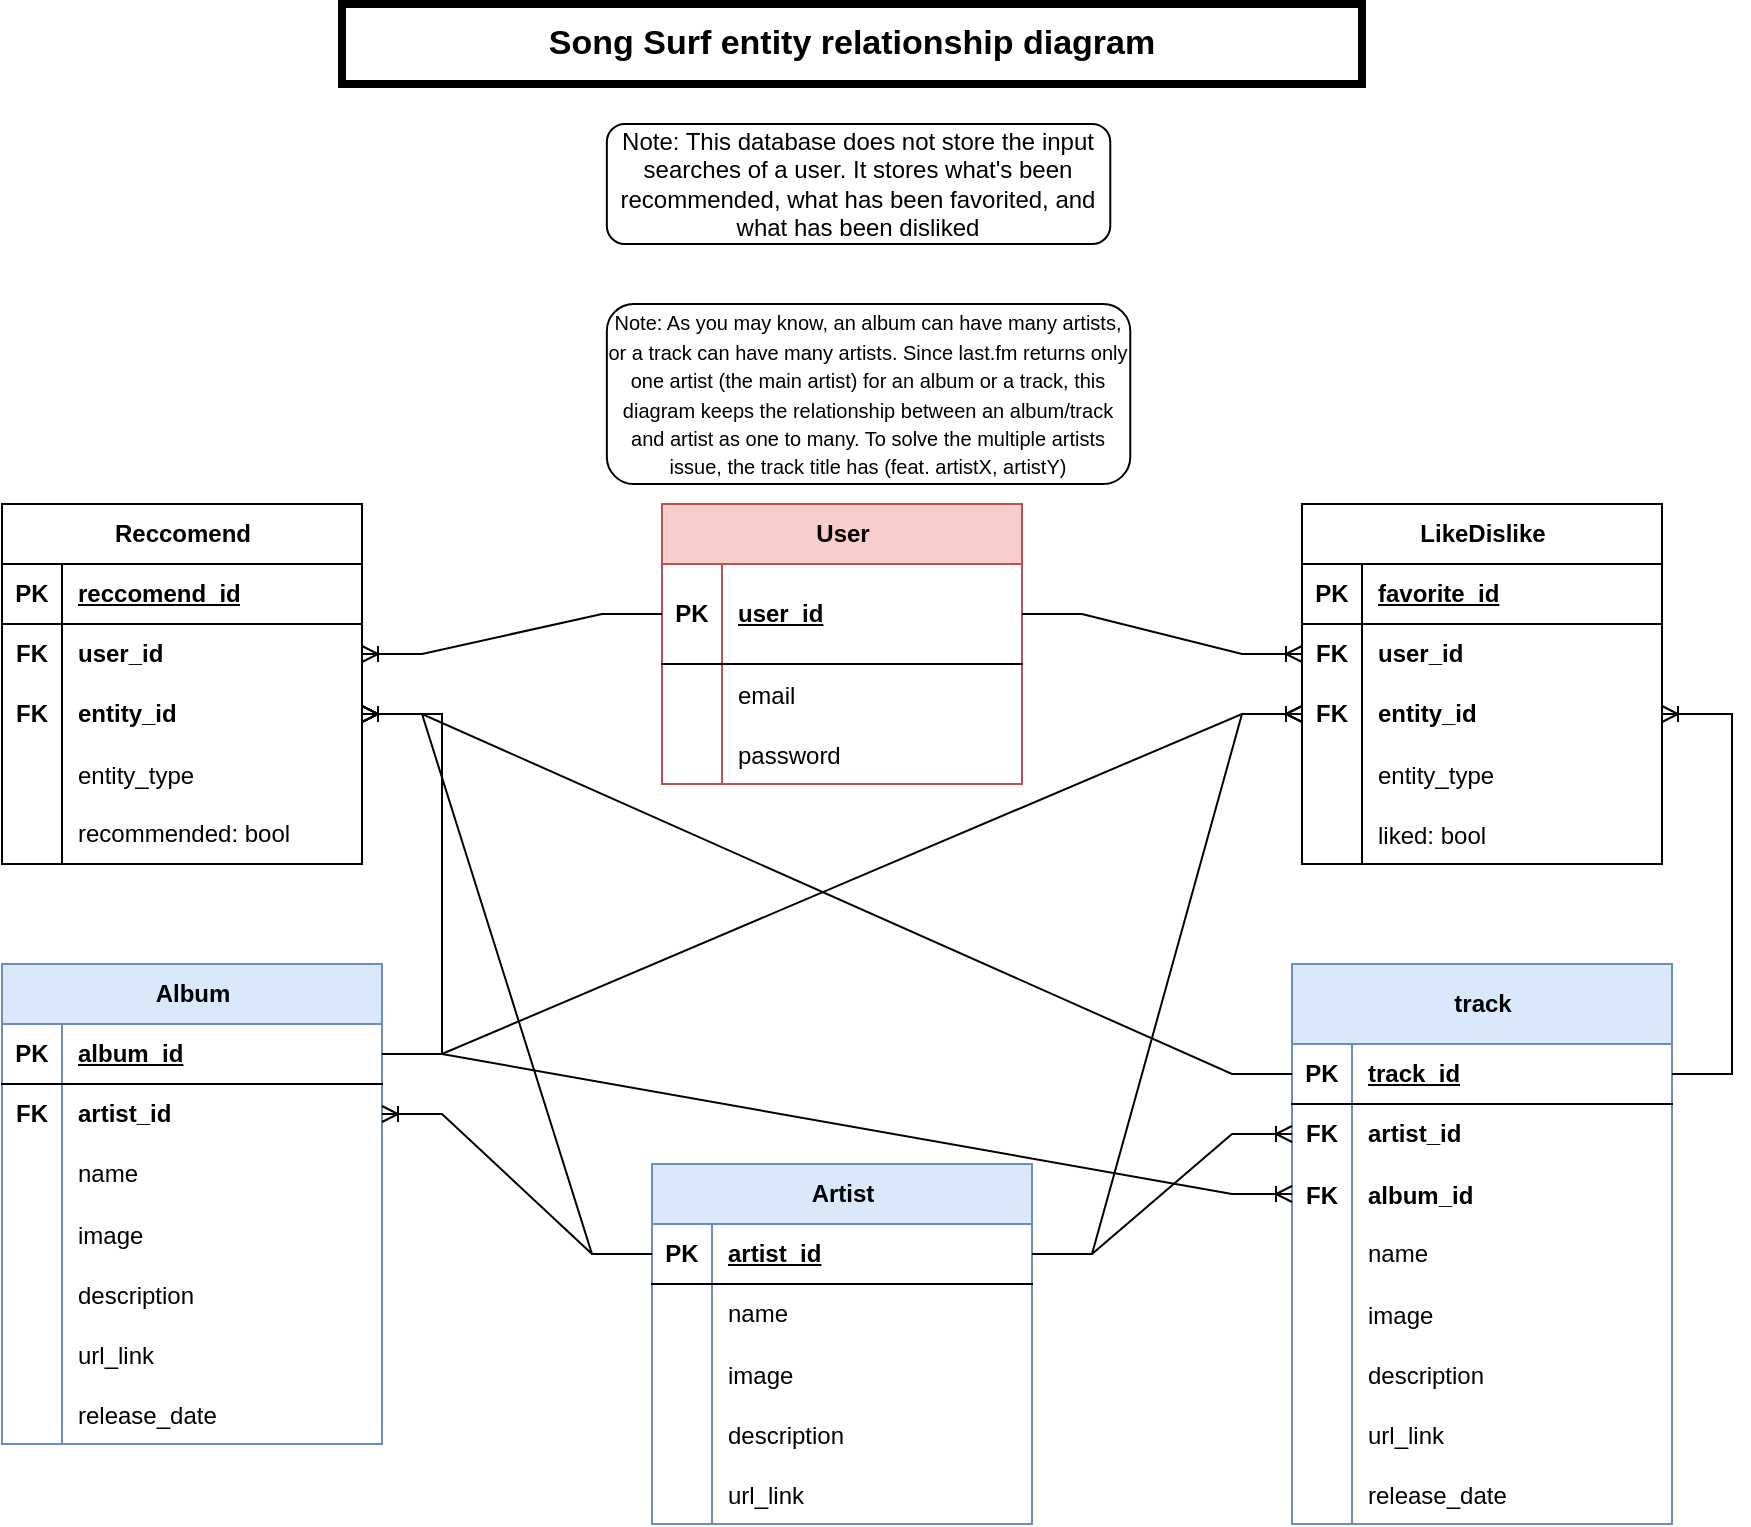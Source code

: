 <mxfile version="21.1.2" type="device">
  <diagram id="R2lEEEUBdFMjLlhIrx00" name="Page-1">
    <mxGraphModel dx="2284" dy="1864" grid="1" gridSize="10" guides="1" tooltips="1" connect="1" arrows="1" fold="1" page="1" pageScale="1" pageWidth="850" pageHeight="1100" math="0" shadow="0" extFonts="Permanent Marker^https://fonts.googleapis.com/css?family=Permanent+Marker">
      <root>
        <mxCell id="0" />
        <mxCell id="1" parent="0" />
        <mxCell id="zLAtPKruSv_M1IxSRYuG-14" value="User" style="shape=table;startSize=30;container=1;collapsible=1;childLayout=tableLayout;fixedRows=1;rowLines=0;fontStyle=1;align=center;resizeLast=1;html=1;fillColor=#f8cecc;strokeColor=#b85450;" parent="1" vertex="1">
          <mxGeometry x="-120.0" y="240" width="180" height="140" as="geometry" />
        </mxCell>
        <mxCell id="zLAtPKruSv_M1IxSRYuG-15" value="" style="shape=tableRow;horizontal=0;startSize=0;swimlaneHead=0;swimlaneBody=0;fillColor=none;collapsible=0;dropTarget=0;points=[[0,0.5],[1,0.5]];portConstraint=eastwest;top=0;left=0;right=0;bottom=1;" parent="zLAtPKruSv_M1IxSRYuG-14" vertex="1">
          <mxGeometry y="30" width="180" height="50" as="geometry" />
        </mxCell>
        <mxCell id="zLAtPKruSv_M1IxSRYuG-16" value="PK" style="shape=partialRectangle;connectable=0;fillColor=none;top=0;left=0;bottom=0;right=0;fontStyle=1;overflow=hidden;whiteSpace=wrap;html=1;" parent="zLAtPKruSv_M1IxSRYuG-15" vertex="1">
          <mxGeometry width="30" height="50" as="geometry">
            <mxRectangle width="30" height="50" as="alternateBounds" />
          </mxGeometry>
        </mxCell>
        <mxCell id="zLAtPKruSv_M1IxSRYuG-17" value="user_id" style="shape=partialRectangle;connectable=0;fillColor=none;top=0;left=0;bottom=0;right=0;align=left;spacingLeft=6;fontStyle=5;overflow=hidden;whiteSpace=wrap;html=1;" parent="zLAtPKruSv_M1IxSRYuG-15" vertex="1">
          <mxGeometry x="30" width="150" height="50" as="geometry">
            <mxRectangle width="150" height="50" as="alternateBounds" />
          </mxGeometry>
        </mxCell>
        <mxCell id="zLAtPKruSv_M1IxSRYuG-196" value="" style="shape=tableRow;horizontal=0;startSize=0;swimlaneHead=0;swimlaneBody=0;fillColor=none;collapsible=0;dropTarget=0;points=[[0,0.5],[1,0.5]];portConstraint=eastwest;top=0;left=0;right=0;bottom=0;" parent="zLAtPKruSv_M1IxSRYuG-14" vertex="1">
          <mxGeometry y="80" width="180" height="30" as="geometry" />
        </mxCell>
        <mxCell id="zLAtPKruSv_M1IxSRYuG-197" value="" style="shape=partialRectangle;connectable=0;fillColor=none;top=0;left=0;bottom=0;right=0;editable=1;overflow=hidden;" parent="zLAtPKruSv_M1IxSRYuG-196" vertex="1">
          <mxGeometry width="30" height="30" as="geometry">
            <mxRectangle width="30" height="30" as="alternateBounds" />
          </mxGeometry>
        </mxCell>
        <mxCell id="zLAtPKruSv_M1IxSRYuG-198" value="email" style="shape=partialRectangle;connectable=0;fillColor=none;top=0;left=0;bottom=0;right=0;align=left;spacingLeft=6;overflow=hidden;" parent="zLAtPKruSv_M1IxSRYuG-196" vertex="1">
          <mxGeometry x="30" width="150" height="30" as="geometry">
            <mxRectangle width="150" height="30" as="alternateBounds" />
          </mxGeometry>
        </mxCell>
        <mxCell id="zLAtPKruSv_M1IxSRYuG-193" value="" style="shape=tableRow;horizontal=0;startSize=0;swimlaneHead=0;swimlaneBody=0;fillColor=none;collapsible=0;dropTarget=0;points=[[0,0.5],[1,0.5]];portConstraint=eastwest;top=0;left=0;right=0;bottom=0;" parent="zLAtPKruSv_M1IxSRYuG-14" vertex="1">
          <mxGeometry y="110" width="180" height="30" as="geometry" />
        </mxCell>
        <mxCell id="zLAtPKruSv_M1IxSRYuG-194" value="" style="shape=partialRectangle;connectable=0;fillColor=none;top=0;left=0;bottom=0;right=0;editable=1;overflow=hidden;" parent="zLAtPKruSv_M1IxSRYuG-193" vertex="1">
          <mxGeometry width="30" height="30" as="geometry">
            <mxRectangle width="30" height="30" as="alternateBounds" />
          </mxGeometry>
        </mxCell>
        <mxCell id="zLAtPKruSv_M1IxSRYuG-195" value="password" style="shape=partialRectangle;connectable=0;fillColor=none;top=0;left=0;bottom=0;right=0;align=left;spacingLeft=6;overflow=hidden;" parent="zLAtPKruSv_M1IxSRYuG-193" vertex="1">
          <mxGeometry x="30" width="150" height="30" as="geometry">
            <mxRectangle width="150" height="30" as="alternateBounds" />
          </mxGeometry>
        </mxCell>
        <mxCell id="zLAtPKruSv_M1IxSRYuG-66" value="Reccomend" style="shape=table;startSize=30;container=1;collapsible=1;childLayout=tableLayout;fixedRows=1;rowLines=0;fontStyle=1;align=center;resizeLast=1;html=1;" parent="1" vertex="1">
          <mxGeometry x="-450" y="240" width="180" height="180" as="geometry" />
        </mxCell>
        <mxCell id="zLAtPKruSv_M1IxSRYuG-67" value="" style="shape=tableRow;horizontal=0;startSize=0;swimlaneHead=0;swimlaneBody=0;fillColor=none;collapsible=0;dropTarget=0;points=[[0,0.5],[1,0.5]];portConstraint=eastwest;top=0;left=0;right=0;bottom=1;" parent="zLAtPKruSv_M1IxSRYuG-66" vertex="1">
          <mxGeometry y="30" width="180" height="30" as="geometry" />
        </mxCell>
        <mxCell id="zLAtPKruSv_M1IxSRYuG-68" value="PK" style="shape=partialRectangle;connectable=0;fillColor=none;top=0;left=0;bottom=0;right=0;fontStyle=1;overflow=hidden;whiteSpace=wrap;html=1;" parent="zLAtPKruSv_M1IxSRYuG-67" vertex="1">
          <mxGeometry width="30" height="30" as="geometry">
            <mxRectangle width="30" height="30" as="alternateBounds" />
          </mxGeometry>
        </mxCell>
        <mxCell id="zLAtPKruSv_M1IxSRYuG-69" value="reccomend_id" style="shape=partialRectangle;connectable=0;fillColor=none;top=0;left=0;bottom=0;right=0;align=left;spacingLeft=6;fontStyle=5;overflow=hidden;whiteSpace=wrap;html=1;" parent="zLAtPKruSv_M1IxSRYuG-67" vertex="1">
          <mxGeometry x="30" width="150" height="30" as="geometry">
            <mxRectangle width="150" height="30" as="alternateBounds" />
          </mxGeometry>
        </mxCell>
        <mxCell id="zLAtPKruSv_M1IxSRYuG-70" value="" style="shape=tableRow;horizontal=0;startSize=0;swimlaneHead=0;swimlaneBody=0;fillColor=none;collapsible=0;dropTarget=0;points=[[0,0.5],[1,0.5]];portConstraint=eastwest;top=0;left=0;right=0;bottom=0;" parent="zLAtPKruSv_M1IxSRYuG-66" vertex="1">
          <mxGeometry y="60" width="180" height="30" as="geometry" />
        </mxCell>
        <mxCell id="zLAtPKruSv_M1IxSRYuG-71" value="FK" style="shape=partialRectangle;connectable=0;fillColor=none;top=0;left=0;bottom=0;right=0;editable=1;overflow=hidden;whiteSpace=wrap;html=1;fontStyle=1" parent="zLAtPKruSv_M1IxSRYuG-70" vertex="1">
          <mxGeometry width="30" height="30" as="geometry">
            <mxRectangle width="30" height="30" as="alternateBounds" />
          </mxGeometry>
        </mxCell>
        <mxCell id="zLAtPKruSv_M1IxSRYuG-72" value="user_id" style="shape=partialRectangle;connectable=0;fillColor=none;top=0;left=0;bottom=0;right=0;align=left;spacingLeft=6;overflow=hidden;whiteSpace=wrap;html=1;fontStyle=1" parent="zLAtPKruSv_M1IxSRYuG-70" vertex="1">
          <mxGeometry x="30" width="150" height="30" as="geometry">
            <mxRectangle width="150" height="30" as="alternateBounds" />
          </mxGeometry>
        </mxCell>
        <mxCell id="zLAtPKruSv_M1IxSRYuG-73" value="" style="shape=tableRow;horizontal=0;startSize=0;swimlaneHead=0;swimlaneBody=0;fillColor=none;collapsible=0;dropTarget=0;points=[[0,0.5],[1,0.5]];portConstraint=eastwest;top=0;left=0;right=0;bottom=0;" parent="zLAtPKruSv_M1IxSRYuG-66" vertex="1">
          <mxGeometry y="90" width="180" height="30" as="geometry" />
        </mxCell>
        <mxCell id="zLAtPKruSv_M1IxSRYuG-74" value="FK" style="shape=partialRectangle;connectable=0;fillColor=none;top=0;left=0;bottom=0;right=0;editable=1;overflow=hidden;whiteSpace=wrap;html=1;fontStyle=1" parent="zLAtPKruSv_M1IxSRYuG-73" vertex="1">
          <mxGeometry width="30" height="30" as="geometry">
            <mxRectangle width="30" height="30" as="alternateBounds" />
          </mxGeometry>
        </mxCell>
        <mxCell id="zLAtPKruSv_M1IxSRYuG-75" value="entity_id" style="shape=partialRectangle;connectable=0;fillColor=none;top=0;left=0;bottom=0;right=0;align=left;spacingLeft=6;overflow=hidden;whiteSpace=wrap;html=1;fontStyle=1" parent="zLAtPKruSv_M1IxSRYuG-73" vertex="1">
          <mxGeometry x="30" width="150" height="30" as="geometry">
            <mxRectangle width="150" height="30" as="alternateBounds" />
          </mxGeometry>
        </mxCell>
        <mxCell id="D5SYm8FrXGjHPreOWiLi-17" value="" style="shape=tableRow;horizontal=0;startSize=0;swimlaneHead=0;swimlaneBody=0;fillColor=none;collapsible=0;dropTarget=0;points=[[0,0.5],[1,0.5]];portConstraint=eastwest;top=0;left=0;right=0;bottom=0;" parent="zLAtPKruSv_M1IxSRYuG-66" vertex="1">
          <mxGeometry y="120" width="180" height="30" as="geometry" />
        </mxCell>
        <mxCell id="D5SYm8FrXGjHPreOWiLi-18" value="" style="shape=partialRectangle;connectable=0;fillColor=none;top=0;left=0;bottom=0;right=0;editable=1;overflow=hidden;" parent="D5SYm8FrXGjHPreOWiLi-17" vertex="1">
          <mxGeometry width="30" height="30" as="geometry">
            <mxRectangle width="30" height="30" as="alternateBounds" />
          </mxGeometry>
        </mxCell>
        <mxCell id="D5SYm8FrXGjHPreOWiLi-19" value="entity_type" style="shape=partialRectangle;connectable=0;fillColor=none;top=0;left=0;bottom=0;right=0;align=left;spacingLeft=6;overflow=hidden;" parent="D5SYm8FrXGjHPreOWiLi-17" vertex="1">
          <mxGeometry x="30" width="150" height="30" as="geometry">
            <mxRectangle width="150" height="30" as="alternateBounds" />
          </mxGeometry>
        </mxCell>
        <mxCell id="zLAtPKruSv_M1IxSRYuG-76" value="" style="shape=tableRow;horizontal=0;startSize=0;swimlaneHead=0;swimlaneBody=0;fillColor=none;collapsible=0;dropTarget=0;points=[[0,0.5],[1,0.5]];portConstraint=eastwest;top=0;left=0;right=0;bottom=0;" parent="zLAtPKruSv_M1IxSRYuG-66" vertex="1">
          <mxGeometry y="150" width="180" height="30" as="geometry" />
        </mxCell>
        <mxCell id="zLAtPKruSv_M1IxSRYuG-77" value="" style="shape=partialRectangle;connectable=0;fillColor=none;top=0;left=0;bottom=0;right=0;editable=1;overflow=hidden;whiteSpace=wrap;html=1;" parent="zLAtPKruSv_M1IxSRYuG-76" vertex="1">
          <mxGeometry width="30" height="30" as="geometry">
            <mxRectangle width="30" height="30" as="alternateBounds" />
          </mxGeometry>
        </mxCell>
        <mxCell id="zLAtPKruSv_M1IxSRYuG-78" value="recommended: bool" style="shape=partialRectangle;connectable=0;fillColor=none;top=0;left=0;bottom=0;right=0;align=left;spacingLeft=6;overflow=hidden;whiteSpace=wrap;html=1;" parent="zLAtPKruSv_M1IxSRYuG-76" vertex="1">
          <mxGeometry x="30" width="150" height="30" as="geometry">
            <mxRectangle width="150" height="30" as="alternateBounds" />
          </mxGeometry>
        </mxCell>
        <mxCell id="zLAtPKruSv_M1IxSRYuG-79" value="Artist" style="shape=table;startSize=30;container=1;collapsible=1;childLayout=tableLayout;fixedRows=1;rowLines=0;fontStyle=1;align=center;resizeLast=1;html=1;fillColor=#dae8fc;strokeColor=#6c8ebf;" parent="1" vertex="1">
          <mxGeometry x="-125" y="570" width="190" height="180" as="geometry" />
        </mxCell>
        <mxCell id="zLAtPKruSv_M1IxSRYuG-80" value="" style="shape=tableRow;horizontal=0;startSize=0;swimlaneHead=0;swimlaneBody=0;fillColor=none;collapsible=0;dropTarget=0;points=[[0,0.5],[1,0.5]];portConstraint=eastwest;top=0;left=0;right=0;bottom=1;" parent="zLAtPKruSv_M1IxSRYuG-79" vertex="1">
          <mxGeometry y="30" width="190" height="30" as="geometry" />
        </mxCell>
        <mxCell id="zLAtPKruSv_M1IxSRYuG-81" value="PK" style="shape=partialRectangle;connectable=0;fillColor=none;top=0;left=0;bottom=0;right=0;fontStyle=1;overflow=hidden;whiteSpace=wrap;html=1;" parent="zLAtPKruSv_M1IxSRYuG-80" vertex="1">
          <mxGeometry width="30" height="30" as="geometry">
            <mxRectangle width="30" height="30" as="alternateBounds" />
          </mxGeometry>
        </mxCell>
        <mxCell id="zLAtPKruSv_M1IxSRYuG-82" value="artist_id" style="shape=partialRectangle;connectable=0;fillColor=none;top=0;left=0;bottom=0;right=0;align=left;spacingLeft=6;fontStyle=5;overflow=hidden;whiteSpace=wrap;html=1;" parent="zLAtPKruSv_M1IxSRYuG-80" vertex="1">
          <mxGeometry x="30" width="160" height="30" as="geometry">
            <mxRectangle width="160" height="30" as="alternateBounds" />
          </mxGeometry>
        </mxCell>
        <mxCell id="zLAtPKruSv_M1IxSRYuG-83" value="" style="shape=tableRow;horizontal=0;startSize=0;swimlaneHead=0;swimlaneBody=0;fillColor=none;collapsible=0;dropTarget=0;points=[[0,0.5],[1,0.5]];portConstraint=eastwest;top=0;left=0;right=0;bottom=0;" parent="zLAtPKruSv_M1IxSRYuG-79" vertex="1">
          <mxGeometry y="60" width="190" height="30" as="geometry" />
        </mxCell>
        <mxCell id="zLAtPKruSv_M1IxSRYuG-84" value="" style="shape=partialRectangle;connectable=0;fillColor=none;top=0;left=0;bottom=0;right=0;editable=1;overflow=hidden;whiteSpace=wrap;html=1;" parent="zLAtPKruSv_M1IxSRYuG-83" vertex="1">
          <mxGeometry width="30" height="30" as="geometry">
            <mxRectangle width="30" height="30" as="alternateBounds" />
          </mxGeometry>
        </mxCell>
        <mxCell id="zLAtPKruSv_M1IxSRYuG-85" value="name" style="shape=partialRectangle;connectable=0;fillColor=none;top=0;left=0;bottom=0;right=0;align=left;spacingLeft=6;overflow=hidden;whiteSpace=wrap;html=1;" parent="zLAtPKruSv_M1IxSRYuG-83" vertex="1">
          <mxGeometry x="30" width="160" height="30" as="geometry">
            <mxRectangle width="160" height="30" as="alternateBounds" />
          </mxGeometry>
        </mxCell>
        <mxCell id="zLAtPKruSv_M1IxSRYuG-151" value="" style="shape=tableRow;horizontal=0;startSize=0;swimlaneHead=0;swimlaneBody=0;fillColor=none;collapsible=0;dropTarget=0;points=[[0,0.5],[1,0.5]];portConstraint=eastwest;top=0;left=0;right=0;bottom=0;" parent="zLAtPKruSv_M1IxSRYuG-79" vertex="1">
          <mxGeometry y="90" width="190" height="30" as="geometry" />
        </mxCell>
        <mxCell id="zLAtPKruSv_M1IxSRYuG-152" value="" style="shape=partialRectangle;connectable=0;fillColor=none;top=0;left=0;bottom=0;right=0;editable=1;overflow=hidden;" parent="zLAtPKruSv_M1IxSRYuG-151" vertex="1">
          <mxGeometry width="30" height="30" as="geometry">
            <mxRectangle width="30" height="30" as="alternateBounds" />
          </mxGeometry>
        </mxCell>
        <mxCell id="zLAtPKruSv_M1IxSRYuG-153" value="image" style="shape=partialRectangle;connectable=0;fillColor=none;top=0;left=0;bottom=0;right=0;align=left;spacingLeft=6;overflow=hidden;" parent="zLAtPKruSv_M1IxSRYuG-151" vertex="1">
          <mxGeometry x="30" width="160" height="30" as="geometry">
            <mxRectangle width="160" height="30" as="alternateBounds" />
          </mxGeometry>
        </mxCell>
        <mxCell id="zLAtPKruSv_M1IxSRYuG-154" value="" style="shape=tableRow;horizontal=0;startSize=0;swimlaneHead=0;swimlaneBody=0;fillColor=none;collapsible=0;dropTarget=0;points=[[0,0.5],[1,0.5]];portConstraint=eastwest;top=0;left=0;right=0;bottom=0;" parent="zLAtPKruSv_M1IxSRYuG-79" vertex="1">
          <mxGeometry y="120" width="190" height="30" as="geometry" />
        </mxCell>
        <mxCell id="zLAtPKruSv_M1IxSRYuG-155" value="" style="shape=partialRectangle;connectable=0;fillColor=none;top=0;left=0;bottom=0;right=0;editable=1;overflow=hidden;" parent="zLAtPKruSv_M1IxSRYuG-154" vertex="1">
          <mxGeometry width="30" height="30" as="geometry">
            <mxRectangle width="30" height="30" as="alternateBounds" />
          </mxGeometry>
        </mxCell>
        <mxCell id="zLAtPKruSv_M1IxSRYuG-156" value="description" style="shape=partialRectangle;connectable=0;fillColor=none;top=0;left=0;bottom=0;right=0;align=left;spacingLeft=6;overflow=hidden;" parent="zLAtPKruSv_M1IxSRYuG-154" vertex="1">
          <mxGeometry x="30" width="160" height="30" as="geometry">
            <mxRectangle width="160" height="30" as="alternateBounds" />
          </mxGeometry>
        </mxCell>
        <mxCell id="BDk44Ij4Bcvt2lB35zcn-1" value="" style="shape=tableRow;horizontal=0;startSize=0;swimlaneHead=0;swimlaneBody=0;fillColor=none;collapsible=0;dropTarget=0;points=[[0,0.5],[1,0.5]];portConstraint=eastwest;top=0;left=0;right=0;bottom=0;" vertex="1" parent="zLAtPKruSv_M1IxSRYuG-79">
          <mxGeometry y="150" width="190" height="30" as="geometry" />
        </mxCell>
        <mxCell id="BDk44Ij4Bcvt2lB35zcn-2" value="" style="shape=partialRectangle;connectable=0;fillColor=none;top=0;left=0;bottom=0;right=0;editable=1;overflow=hidden;" vertex="1" parent="BDk44Ij4Bcvt2lB35zcn-1">
          <mxGeometry width="30" height="30" as="geometry">
            <mxRectangle width="30" height="30" as="alternateBounds" />
          </mxGeometry>
        </mxCell>
        <mxCell id="BDk44Ij4Bcvt2lB35zcn-3" value="url_link" style="shape=partialRectangle;connectable=0;fillColor=none;top=0;left=0;bottom=0;right=0;align=left;spacingLeft=6;overflow=hidden;" vertex="1" parent="BDk44Ij4Bcvt2lB35zcn-1">
          <mxGeometry x="30" width="160" height="30" as="geometry">
            <mxRectangle width="160" height="30" as="alternateBounds" />
          </mxGeometry>
        </mxCell>
        <mxCell id="zLAtPKruSv_M1IxSRYuG-106" value="&lt;b&gt;&lt;font style=&quot;font-size: 17px;&quot;&gt;Song Surf entity relationship diagram&lt;/font&gt;&lt;/b&gt;" style="rounded=0;whiteSpace=wrap;html=1;strokeWidth=4;" parent="1" vertex="1">
          <mxGeometry x="-280" y="-10" width="510" height="40" as="geometry" />
        </mxCell>
        <mxCell id="zLAtPKruSv_M1IxSRYuG-192" value="Note: This database does not store the input searches of a user. It stores what&#39;s been recommended, what has been favorited, and what has been disliked" style="rounded=1;whiteSpace=wrap;html=1;strokeColor=#000000;" parent="1" vertex="1">
          <mxGeometry x="-147.58" y="50" width="251.72" height="60" as="geometry" />
        </mxCell>
        <mxCell id="zLAtPKruSv_M1IxSRYuG-261" value="Album" style="shape=table;startSize=30;container=1;collapsible=1;childLayout=tableLayout;fixedRows=1;rowLines=0;fontStyle=1;align=center;resizeLast=1;html=1;fillColor=#dae8fc;strokeColor=#6c8ebf;" parent="1" vertex="1">
          <mxGeometry x="-450" y="470" width="190" height="240" as="geometry" />
        </mxCell>
        <mxCell id="zLAtPKruSv_M1IxSRYuG-262" value="" style="shape=tableRow;horizontal=0;startSize=0;swimlaneHead=0;swimlaneBody=0;fillColor=none;collapsible=0;dropTarget=0;points=[[0,0.5],[1,0.5]];portConstraint=eastwest;top=0;left=0;right=0;bottom=1;" parent="zLAtPKruSv_M1IxSRYuG-261" vertex="1">
          <mxGeometry y="30" width="190" height="30" as="geometry" />
        </mxCell>
        <mxCell id="zLAtPKruSv_M1IxSRYuG-263" value="PK" style="shape=partialRectangle;connectable=0;fillColor=none;top=0;left=0;bottom=0;right=0;fontStyle=1;overflow=hidden;whiteSpace=wrap;html=1;" parent="zLAtPKruSv_M1IxSRYuG-262" vertex="1">
          <mxGeometry width="30" height="30" as="geometry">
            <mxRectangle width="30" height="30" as="alternateBounds" />
          </mxGeometry>
        </mxCell>
        <mxCell id="zLAtPKruSv_M1IxSRYuG-264" value="album_id" style="shape=partialRectangle;connectable=0;fillColor=none;top=0;left=0;bottom=0;right=0;align=left;spacingLeft=6;fontStyle=5;overflow=hidden;whiteSpace=wrap;html=1;" parent="zLAtPKruSv_M1IxSRYuG-262" vertex="1">
          <mxGeometry x="30" width="160" height="30" as="geometry">
            <mxRectangle width="160" height="30" as="alternateBounds" />
          </mxGeometry>
        </mxCell>
        <mxCell id="zLAtPKruSv_M1IxSRYuG-265" value="" style="shape=tableRow;horizontal=0;startSize=0;swimlaneHead=0;swimlaneBody=0;fillColor=none;collapsible=0;dropTarget=0;points=[[0,0.5],[1,0.5]];portConstraint=eastwest;top=0;left=0;right=0;bottom=0;" parent="zLAtPKruSv_M1IxSRYuG-261" vertex="1">
          <mxGeometry y="60" width="190" height="30" as="geometry" />
        </mxCell>
        <mxCell id="zLAtPKruSv_M1IxSRYuG-266" value="FK" style="shape=partialRectangle;connectable=0;fillColor=none;top=0;left=0;bottom=0;right=0;editable=1;overflow=hidden;whiteSpace=wrap;html=1;fontStyle=1" parent="zLAtPKruSv_M1IxSRYuG-265" vertex="1">
          <mxGeometry width="30" height="30" as="geometry">
            <mxRectangle width="30" height="30" as="alternateBounds" />
          </mxGeometry>
        </mxCell>
        <mxCell id="zLAtPKruSv_M1IxSRYuG-267" value="artist_id" style="shape=partialRectangle;connectable=0;fillColor=none;top=0;left=0;bottom=0;right=0;align=left;spacingLeft=6;overflow=hidden;whiteSpace=wrap;html=1;fontStyle=1" parent="zLAtPKruSv_M1IxSRYuG-265" vertex="1">
          <mxGeometry x="30" width="160" height="30" as="geometry">
            <mxRectangle width="160" height="30" as="alternateBounds" />
          </mxGeometry>
        </mxCell>
        <mxCell id="zLAtPKruSv_M1IxSRYuG-271" value="" style="shape=tableRow;horizontal=0;startSize=0;swimlaneHead=0;swimlaneBody=0;fillColor=none;collapsible=0;dropTarget=0;points=[[0,0.5],[1,0.5]];portConstraint=eastwest;top=0;left=0;right=0;bottom=0;" parent="zLAtPKruSv_M1IxSRYuG-261" vertex="1">
          <mxGeometry y="90" width="190" height="30" as="geometry" />
        </mxCell>
        <mxCell id="zLAtPKruSv_M1IxSRYuG-272" value="" style="shape=partialRectangle;connectable=0;fillColor=none;top=0;left=0;bottom=0;right=0;editable=1;overflow=hidden;whiteSpace=wrap;html=1;" parent="zLAtPKruSv_M1IxSRYuG-271" vertex="1">
          <mxGeometry width="30" height="30" as="geometry">
            <mxRectangle width="30" height="30" as="alternateBounds" />
          </mxGeometry>
        </mxCell>
        <mxCell id="zLAtPKruSv_M1IxSRYuG-273" value="name" style="shape=partialRectangle;connectable=0;fillColor=none;top=0;left=0;bottom=0;right=0;align=left;spacingLeft=6;overflow=hidden;whiteSpace=wrap;html=1;" parent="zLAtPKruSv_M1IxSRYuG-271" vertex="1">
          <mxGeometry x="30" width="160" height="30" as="geometry">
            <mxRectangle width="160" height="30" as="alternateBounds" />
          </mxGeometry>
        </mxCell>
        <mxCell id="zLAtPKruSv_M1IxSRYuG-274" value="" style="shape=tableRow;horizontal=0;startSize=0;swimlaneHead=0;swimlaneBody=0;fillColor=none;collapsible=0;dropTarget=0;points=[[0,0.5],[1,0.5]];portConstraint=eastwest;top=0;left=0;right=0;bottom=0;" parent="zLAtPKruSv_M1IxSRYuG-261" vertex="1">
          <mxGeometry y="120" width="190" height="30" as="geometry" />
        </mxCell>
        <mxCell id="zLAtPKruSv_M1IxSRYuG-275" value="" style="shape=partialRectangle;connectable=0;fillColor=none;top=0;left=0;bottom=0;right=0;editable=1;overflow=hidden;" parent="zLAtPKruSv_M1IxSRYuG-274" vertex="1">
          <mxGeometry width="30" height="30" as="geometry">
            <mxRectangle width="30" height="30" as="alternateBounds" />
          </mxGeometry>
        </mxCell>
        <mxCell id="zLAtPKruSv_M1IxSRYuG-276" value="image" style="shape=partialRectangle;connectable=0;fillColor=none;top=0;left=0;bottom=0;right=0;align=left;spacingLeft=6;overflow=hidden;" parent="zLAtPKruSv_M1IxSRYuG-274" vertex="1">
          <mxGeometry x="30" width="160" height="30" as="geometry">
            <mxRectangle width="160" height="30" as="alternateBounds" />
          </mxGeometry>
        </mxCell>
        <mxCell id="zLAtPKruSv_M1IxSRYuG-277" value="" style="shape=tableRow;horizontal=0;startSize=0;swimlaneHead=0;swimlaneBody=0;fillColor=none;collapsible=0;dropTarget=0;points=[[0,0.5],[1,0.5]];portConstraint=eastwest;top=0;left=0;right=0;bottom=0;" parent="zLAtPKruSv_M1IxSRYuG-261" vertex="1">
          <mxGeometry y="150" width="190" height="30" as="geometry" />
        </mxCell>
        <mxCell id="zLAtPKruSv_M1IxSRYuG-278" value="" style="shape=partialRectangle;connectable=0;fillColor=none;top=0;left=0;bottom=0;right=0;editable=1;overflow=hidden;" parent="zLAtPKruSv_M1IxSRYuG-277" vertex="1">
          <mxGeometry width="30" height="30" as="geometry">
            <mxRectangle width="30" height="30" as="alternateBounds" />
          </mxGeometry>
        </mxCell>
        <mxCell id="zLAtPKruSv_M1IxSRYuG-279" value="description" style="shape=partialRectangle;connectable=0;fillColor=none;top=0;left=0;bottom=0;right=0;align=left;spacingLeft=6;overflow=hidden;" parent="zLAtPKruSv_M1IxSRYuG-277" vertex="1">
          <mxGeometry x="30" width="160" height="30" as="geometry">
            <mxRectangle width="160" height="30" as="alternateBounds" />
          </mxGeometry>
        </mxCell>
        <mxCell id="BDk44Ij4Bcvt2lB35zcn-4" value="" style="shape=tableRow;horizontal=0;startSize=0;swimlaneHead=0;swimlaneBody=0;fillColor=none;collapsible=0;dropTarget=0;points=[[0,0.5],[1,0.5]];portConstraint=eastwest;top=0;left=0;right=0;bottom=0;" vertex="1" parent="zLAtPKruSv_M1IxSRYuG-261">
          <mxGeometry y="180" width="190" height="30" as="geometry" />
        </mxCell>
        <mxCell id="BDk44Ij4Bcvt2lB35zcn-5" value="" style="shape=partialRectangle;connectable=0;fillColor=none;top=0;left=0;bottom=0;right=0;editable=1;overflow=hidden;" vertex="1" parent="BDk44Ij4Bcvt2lB35zcn-4">
          <mxGeometry width="30" height="30" as="geometry">
            <mxRectangle width="30" height="30" as="alternateBounds" />
          </mxGeometry>
        </mxCell>
        <mxCell id="BDk44Ij4Bcvt2lB35zcn-6" value="url_link" style="shape=partialRectangle;connectable=0;fillColor=none;top=0;left=0;bottom=0;right=0;align=left;spacingLeft=6;overflow=hidden;" vertex="1" parent="BDk44Ij4Bcvt2lB35zcn-4">
          <mxGeometry x="30" width="160" height="30" as="geometry">
            <mxRectangle width="160" height="30" as="alternateBounds" />
          </mxGeometry>
        </mxCell>
        <mxCell id="zLAtPKruSv_M1IxSRYuG-356" value="" style="shape=tableRow;horizontal=0;startSize=0;swimlaneHead=0;swimlaneBody=0;fillColor=none;collapsible=0;dropTarget=0;points=[[0,0.5],[1,0.5]];portConstraint=eastwest;top=0;left=0;right=0;bottom=0;" parent="zLAtPKruSv_M1IxSRYuG-261" vertex="1">
          <mxGeometry y="210" width="190" height="30" as="geometry" />
        </mxCell>
        <mxCell id="zLAtPKruSv_M1IxSRYuG-357" value="" style="shape=partialRectangle;connectable=0;fillColor=none;top=0;left=0;bottom=0;right=0;editable=1;overflow=hidden;" parent="zLAtPKruSv_M1IxSRYuG-356" vertex="1">
          <mxGeometry width="30" height="30" as="geometry">
            <mxRectangle width="30" height="30" as="alternateBounds" />
          </mxGeometry>
        </mxCell>
        <mxCell id="zLAtPKruSv_M1IxSRYuG-358" value="release_date" style="shape=partialRectangle;connectable=0;fillColor=none;top=0;left=0;bottom=0;right=0;align=left;spacingLeft=6;overflow=hidden;" parent="zLAtPKruSv_M1IxSRYuG-356" vertex="1">
          <mxGeometry x="30" width="160" height="30" as="geometry">
            <mxRectangle width="160" height="30" as="alternateBounds" />
          </mxGeometry>
        </mxCell>
        <mxCell id="zLAtPKruSv_M1IxSRYuG-293" value="track" style="shape=table;startSize=40;container=1;collapsible=1;childLayout=tableLayout;fixedRows=1;rowLines=0;fontStyle=1;align=center;resizeLast=1;html=1;fillColor=#dae8fc;strokeColor=#6c8ebf;" parent="1" vertex="1">
          <mxGeometry x="195" y="470" width="190" height="280" as="geometry" />
        </mxCell>
        <mxCell id="zLAtPKruSv_M1IxSRYuG-294" value="" style="shape=tableRow;horizontal=0;startSize=0;swimlaneHead=0;swimlaneBody=0;fillColor=none;collapsible=0;dropTarget=0;points=[[0,0.5],[1,0.5]];portConstraint=eastwest;top=0;left=0;right=0;bottom=1;" parent="zLAtPKruSv_M1IxSRYuG-293" vertex="1">
          <mxGeometry y="40" width="190" height="30" as="geometry" />
        </mxCell>
        <mxCell id="zLAtPKruSv_M1IxSRYuG-295" value="PK" style="shape=partialRectangle;connectable=0;fillColor=none;top=0;left=0;bottom=0;right=0;fontStyle=1;overflow=hidden;whiteSpace=wrap;html=1;" parent="zLAtPKruSv_M1IxSRYuG-294" vertex="1">
          <mxGeometry width="30" height="30" as="geometry">
            <mxRectangle width="30" height="30" as="alternateBounds" />
          </mxGeometry>
        </mxCell>
        <mxCell id="zLAtPKruSv_M1IxSRYuG-296" value="track_id" style="shape=partialRectangle;connectable=0;fillColor=none;top=0;left=0;bottom=0;right=0;align=left;spacingLeft=6;fontStyle=5;overflow=hidden;whiteSpace=wrap;html=1;" parent="zLAtPKruSv_M1IxSRYuG-294" vertex="1">
          <mxGeometry x="30" width="160" height="30" as="geometry">
            <mxRectangle width="160" height="30" as="alternateBounds" />
          </mxGeometry>
        </mxCell>
        <mxCell id="zLAtPKruSv_M1IxSRYuG-297" value="" style="shape=tableRow;horizontal=0;startSize=0;swimlaneHead=0;swimlaneBody=0;fillColor=none;collapsible=0;dropTarget=0;points=[[0,0.5],[1,0.5]];portConstraint=eastwest;top=0;left=0;right=0;bottom=0;" parent="zLAtPKruSv_M1IxSRYuG-293" vertex="1">
          <mxGeometry y="70" width="190" height="30" as="geometry" />
        </mxCell>
        <mxCell id="zLAtPKruSv_M1IxSRYuG-298" value="FK" style="shape=partialRectangle;connectable=0;fillColor=none;top=0;left=0;bottom=0;right=0;editable=1;overflow=hidden;whiteSpace=wrap;html=1;fontStyle=1" parent="zLAtPKruSv_M1IxSRYuG-297" vertex="1">
          <mxGeometry width="30" height="30" as="geometry">
            <mxRectangle width="30" height="30" as="alternateBounds" />
          </mxGeometry>
        </mxCell>
        <mxCell id="zLAtPKruSv_M1IxSRYuG-299" value="artist_id" style="shape=partialRectangle;connectable=0;fillColor=none;top=0;left=0;bottom=0;right=0;align=left;spacingLeft=6;overflow=hidden;whiteSpace=wrap;html=1;fontStyle=1" parent="zLAtPKruSv_M1IxSRYuG-297" vertex="1">
          <mxGeometry x="30" width="160" height="30" as="geometry">
            <mxRectangle width="160" height="30" as="alternateBounds" />
          </mxGeometry>
        </mxCell>
        <mxCell id="zLAtPKruSv_M1IxSRYuG-300" value="" style="shape=tableRow;horizontal=0;startSize=0;swimlaneHead=0;swimlaneBody=0;fillColor=none;collapsible=0;dropTarget=0;points=[[0,0.5],[1,0.5]];portConstraint=eastwest;top=0;left=0;right=0;bottom=0;" parent="zLAtPKruSv_M1IxSRYuG-293" vertex="1">
          <mxGeometry y="100" width="190" height="30" as="geometry" />
        </mxCell>
        <mxCell id="zLAtPKruSv_M1IxSRYuG-301" value="FK" style="shape=partialRectangle;connectable=0;fillColor=none;top=0;left=0;bottom=0;right=0;editable=1;overflow=hidden;fontStyle=1" parent="zLAtPKruSv_M1IxSRYuG-300" vertex="1">
          <mxGeometry width="30" height="30" as="geometry">
            <mxRectangle width="30" height="30" as="alternateBounds" />
          </mxGeometry>
        </mxCell>
        <mxCell id="zLAtPKruSv_M1IxSRYuG-302" value="album_id" style="shape=partialRectangle;connectable=0;fillColor=none;top=0;left=0;bottom=0;right=0;align=left;spacingLeft=6;overflow=hidden;fontStyle=1" parent="zLAtPKruSv_M1IxSRYuG-300" vertex="1">
          <mxGeometry x="30" width="160" height="30" as="geometry">
            <mxRectangle width="160" height="30" as="alternateBounds" />
          </mxGeometry>
        </mxCell>
        <mxCell id="zLAtPKruSv_M1IxSRYuG-303" value="" style="shape=tableRow;horizontal=0;startSize=0;swimlaneHead=0;swimlaneBody=0;fillColor=none;collapsible=0;dropTarget=0;points=[[0,0.5],[1,0.5]];portConstraint=eastwest;top=0;left=0;right=0;bottom=0;" parent="zLAtPKruSv_M1IxSRYuG-293" vertex="1">
          <mxGeometry y="130" width="190" height="30" as="geometry" />
        </mxCell>
        <mxCell id="zLAtPKruSv_M1IxSRYuG-304" value="" style="shape=partialRectangle;connectable=0;fillColor=none;top=0;left=0;bottom=0;right=0;editable=1;overflow=hidden;whiteSpace=wrap;html=1;" parent="zLAtPKruSv_M1IxSRYuG-303" vertex="1">
          <mxGeometry width="30" height="30" as="geometry">
            <mxRectangle width="30" height="30" as="alternateBounds" />
          </mxGeometry>
        </mxCell>
        <mxCell id="zLAtPKruSv_M1IxSRYuG-305" value="name" style="shape=partialRectangle;connectable=0;fillColor=none;top=0;left=0;bottom=0;right=0;align=left;spacingLeft=6;overflow=hidden;whiteSpace=wrap;html=1;" parent="zLAtPKruSv_M1IxSRYuG-303" vertex="1">
          <mxGeometry x="30" width="160" height="30" as="geometry">
            <mxRectangle width="160" height="30" as="alternateBounds" />
          </mxGeometry>
        </mxCell>
        <mxCell id="zLAtPKruSv_M1IxSRYuG-306" value="" style="shape=tableRow;horizontal=0;startSize=0;swimlaneHead=0;swimlaneBody=0;fillColor=none;collapsible=0;dropTarget=0;points=[[0,0.5],[1,0.5]];portConstraint=eastwest;top=0;left=0;right=0;bottom=0;" parent="zLAtPKruSv_M1IxSRYuG-293" vertex="1">
          <mxGeometry y="160" width="190" height="30" as="geometry" />
        </mxCell>
        <mxCell id="zLAtPKruSv_M1IxSRYuG-307" value="" style="shape=partialRectangle;connectable=0;fillColor=none;top=0;left=0;bottom=0;right=0;editable=1;overflow=hidden;" parent="zLAtPKruSv_M1IxSRYuG-306" vertex="1">
          <mxGeometry width="30" height="30" as="geometry">
            <mxRectangle width="30" height="30" as="alternateBounds" />
          </mxGeometry>
        </mxCell>
        <mxCell id="zLAtPKruSv_M1IxSRYuG-308" value="image" style="shape=partialRectangle;connectable=0;fillColor=none;top=0;left=0;bottom=0;right=0;align=left;spacingLeft=6;overflow=hidden;" parent="zLAtPKruSv_M1IxSRYuG-306" vertex="1">
          <mxGeometry x="30" width="160" height="30" as="geometry">
            <mxRectangle width="160" height="30" as="alternateBounds" />
          </mxGeometry>
        </mxCell>
        <mxCell id="zLAtPKruSv_M1IxSRYuG-309" value="" style="shape=tableRow;horizontal=0;startSize=0;swimlaneHead=0;swimlaneBody=0;fillColor=none;collapsible=0;dropTarget=0;points=[[0,0.5],[1,0.5]];portConstraint=eastwest;top=0;left=0;right=0;bottom=0;" parent="zLAtPKruSv_M1IxSRYuG-293" vertex="1">
          <mxGeometry y="190" width="190" height="30" as="geometry" />
        </mxCell>
        <mxCell id="zLAtPKruSv_M1IxSRYuG-310" value="" style="shape=partialRectangle;connectable=0;fillColor=none;top=0;left=0;bottom=0;right=0;editable=1;overflow=hidden;" parent="zLAtPKruSv_M1IxSRYuG-309" vertex="1">
          <mxGeometry width="30" height="30" as="geometry">
            <mxRectangle width="30" height="30" as="alternateBounds" />
          </mxGeometry>
        </mxCell>
        <mxCell id="zLAtPKruSv_M1IxSRYuG-311" value="description" style="shape=partialRectangle;connectable=0;fillColor=none;top=0;left=0;bottom=0;right=0;align=left;spacingLeft=6;overflow=hidden;" parent="zLAtPKruSv_M1IxSRYuG-309" vertex="1">
          <mxGeometry x="30" width="160" height="30" as="geometry">
            <mxRectangle width="160" height="30" as="alternateBounds" />
          </mxGeometry>
        </mxCell>
        <mxCell id="BDk44Ij4Bcvt2lB35zcn-7" value="" style="shape=tableRow;horizontal=0;startSize=0;swimlaneHead=0;swimlaneBody=0;fillColor=none;collapsible=0;dropTarget=0;points=[[0,0.5],[1,0.5]];portConstraint=eastwest;top=0;left=0;right=0;bottom=0;" vertex="1" parent="zLAtPKruSv_M1IxSRYuG-293">
          <mxGeometry y="220" width="190" height="30" as="geometry" />
        </mxCell>
        <mxCell id="BDk44Ij4Bcvt2lB35zcn-8" value="" style="shape=partialRectangle;connectable=0;fillColor=none;top=0;left=0;bottom=0;right=0;editable=1;overflow=hidden;" vertex="1" parent="BDk44Ij4Bcvt2lB35zcn-7">
          <mxGeometry width="30" height="30" as="geometry">
            <mxRectangle width="30" height="30" as="alternateBounds" />
          </mxGeometry>
        </mxCell>
        <mxCell id="BDk44Ij4Bcvt2lB35zcn-9" value="url_link" style="shape=partialRectangle;connectable=0;fillColor=none;top=0;left=0;bottom=0;right=0;align=left;spacingLeft=6;overflow=hidden;" vertex="1" parent="BDk44Ij4Bcvt2lB35zcn-7">
          <mxGeometry x="30" width="160" height="30" as="geometry">
            <mxRectangle width="160" height="30" as="alternateBounds" />
          </mxGeometry>
        </mxCell>
        <mxCell id="zLAtPKruSv_M1IxSRYuG-363" value="" style="shape=tableRow;horizontal=0;startSize=0;swimlaneHead=0;swimlaneBody=0;fillColor=none;collapsible=0;dropTarget=0;points=[[0,0.5],[1,0.5]];portConstraint=eastwest;top=0;left=0;right=0;bottom=0;" parent="zLAtPKruSv_M1IxSRYuG-293" vertex="1">
          <mxGeometry y="250" width="190" height="30" as="geometry" />
        </mxCell>
        <mxCell id="zLAtPKruSv_M1IxSRYuG-364" value="" style="shape=partialRectangle;connectable=0;fillColor=none;top=0;left=0;bottom=0;right=0;editable=1;overflow=hidden;" parent="zLAtPKruSv_M1IxSRYuG-363" vertex="1">
          <mxGeometry width="30" height="30" as="geometry">
            <mxRectangle width="30" height="30" as="alternateBounds" />
          </mxGeometry>
        </mxCell>
        <mxCell id="zLAtPKruSv_M1IxSRYuG-365" value="release_date" style="shape=partialRectangle;connectable=0;fillColor=none;top=0;left=0;bottom=0;right=0;align=left;spacingLeft=6;overflow=hidden;" parent="zLAtPKruSv_M1IxSRYuG-363" vertex="1">
          <mxGeometry x="30" width="160" height="30" as="geometry">
            <mxRectangle width="160" height="30" as="alternateBounds" />
          </mxGeometry>
        </mxCell>
        <mxCell id="zLAtPKruSv_M1IxSRYuG-336" value="" style="edgeStyle=entityRelationEdgeStyle;fontSize=12;html=1;endArrow=ERoneToMany;rounded=0;" parent="1" source="zLAtPKruSv_M1IxSRYuG-15" target="D5SYm8FrXGjHPreOWiLi-5" edge="1">
          <mxGeometry width="100" height="100" relative="1" as="geometry">
            <mxPoint x="720" y="640" as="sourcePoint" />
            <mxPoint x="450" y="485" as="targetPoint" />
          </mxGeometry>
        </mxCell>
        <mxCell id="zLAtPKruSv_M1IxSRYuG-340" value="" style="edgeStyle=entityRelationEdgeStyle;fontSize=12;html=1;endArrow=ERoneToMany;rounded=0;" parent="1" source="zLAtPKruSv_M1IxSRYuG-262" target="D5SYm8FrXGjHPreOWiLi-8" edge="1">
          <mxGeometry width="100" height="100" relative="1" as="geometry">
            <mxPoint x="-145" y="195" as="sourcePoint" />
            <mxPoint x="40" y="420" as="targetPoint" />
          </mxGeometry>
        </mxCell>
        <mxCell id="zLAtPKruSv_M1IxSRYuG-345" value="" style="edgeStyle=entityRelationEdgeStyle;fontSize=12;html=1;endArrow=ERoneToMany;rounded=0;" parent="1" source="zLAtPKruSv_M1IxSRYuG-294" target="D5SYm8FrXGjHPreOWiLi-8" edge="1">
          <mxGeometry width="100" height="100" relative="1" as="geometry">
            <mxPoint x="205" y="390" as="sourcePoint" />
            <mxPoint x="450" y="725" as="targetPoint" />
          </mxGeometry>
        </mxCell>
        <mxCell id="zLAtPKruSv_M1IxSRYuG-349" value="" style="edgeStyle=entityRelationEdgeStyle;fontSize=12;html=1;endArrow=ERoneToMany;rounded=0;" parent="1" source="zLAtPKruSv_M1IxSRYuG-80" target="D5SYm8FrXGjHPreOWiLi-8" edge="1">
          <mxGeometry width="100" height="100" relative="1" as="geometry">
            <mxPoint x="620" y="285" as="sourcePoint" />
            <mxPoint x="619" y="535" as="targetPoint" />
          </mxGeometry>
        </mxCell>
        <mxCell id="zLAtPKruSv_M1IxSRYuG-350" value="" style="edgeStyle=entityRelationEdgeStyle;fontSize=12;html=1;endArrow=ERoneToMany;rounded=0;" parent="1" source="zLAtPKruSv_M1IxSRYuG-15" target="zLAtPKruSv_M1IxSRYuG-70" edge="1">
          <mxGeometry width="100" height="100" relative="1" as="geometry">
            <mxPoint x="629" y="390" as="sourcePoint" />
            <mxPoint x="729" y="550" as="targetPoint" />
          </mxGeometry>
        </mxCell>
        <mxCell id="zLAtPKruSv_M1IxSRYuG-353" value="" style="edgeStyle=entityRelationEdgeStyle;fontSize=12;html=1;endArrow=ERoneToMany;rounded=0;strokeColor=#000000;" parent="1" source="zLAtPKruSv_M1IxSRYuG-80" target="zLAtPKruSv_M1IxSRYuG-265" edge="1">
          <mxGeometry width="100" height="100" relative="1" as="geometry">
            <mxPoint x="220" y="205" as="sourcePoint" />
            <mxPoint x="210" y="480" as="targetPoint" />
          </mxGeometry>
        </mxCell>
        <mxCell id="zLAtPKruSv_M1IxSRYuG-354" value="" style="edgeStyle=entityRelationEdgeStyle;fontSize=12;html=1;endArrow=ERoneToMany;rounded=0;strokeColor=#000000;" parent="1" source="zLAtPKruSv_M1IxSRYuG-80" target="zLAtPKruSv_M1IxSRYuG-297" edge="1">
          <mxGeometry width="100" height="100" relative="1" as="geometry">
            <mxPoint x="439" y="580" as="sourcePoint" />
            <mxPoint x="50" y="595" as="targetPoint" />
          </mxGeometry>
        </mxCell>
        <mxCell id="zLAtPKruSv_M1IxSRYuG-355" value="" style="edgeStyle=entityRelationEdgeStyle;fontSize=12;html=1;endArrow=ERoneToMany;rounded=0;strokeColor=#000000;" parent="1" source="zLAtPKruSv_M1IxSRYuG-262" target="zLAtPKruSv_M1IxSRYuG-300" edge="1">
          <mxGeometry width="100" height="100" relative="1" as="geometry">
            <mxPoint x="189" y="285" as="sourcePoint" />
            <mxPoint x="90" y="725" as="targetPoint" />
          </mxGeometry>
        </mxCell>
        <mxCell id="zLAtPKruSv_M1IxSRYuG-366" value="&lt;font style=&quot;font-size: 10px;&quot;&gt;Note: As you may know, an album can have many artists, or a track can have many artists. Since last.fm returns only one artist (the main artist) for an album or a track, this diagram keeps the relationship between an album/track and artist as one to many. To solve the multiple artists issue, the track title has (feat. artistX, artistY)&lt;/font&gt;" style="rounded=1;whiteSpace=wrap;html=1;strokeColor=#000000;" parent="1" vertex="1">
          <mxGeometry x="-147.58" y="140" width="261.72" height="90" as="geometry" />
        </mxCell>
        <mxCell id="D5SYm8FrXGjHPreOWiLi-1" value="LikeDislike" style="shape=table;startSize=30;container=1;collapsible=1;childLayout=tableLayout;fixedRows=1;rowLines=0;fontStyle=1;align=center;resizeLast=1;html=1;" parent="1" vertex="1">
          <mxGeometry x="200" y="240" width="180" height="180" as="geometry" />
        </mxCell>
        <mxCell id="D5SYm8FrXGjHPreOWiLi-2" value="" style="shape=tableRow;horizontal=0;startSize=0;swimlaneHead=0;swimlaneBody=0;fillColor=none;collapsible=0;dropTarget=0;points=[[0,0.5],[1,0.5]];portConstraint=eastwest;top=0;left=0;right=0;bottom=1;" parent="D5SYm8FrXGjHPreOWiLi-1" vertex="1">
          <mxGeometry y="30" width="180" height="30" as="geometry" />
        </mxCell>
        <mxCell id="D5SYm8FrXGjHPreOWiLi-3" value="PK" style="shape=partialRectangle;connectable=0;fillColor=none;top=0;left=0;bottom=0;right=0;fontStyle=1;overflow=hidden;whiteSpace=wrap;html=1;" parent="D5SYm8FrXGjHPreOWiLi-2" vertex="1">
          <mxGeometry width="30" height="30" as="geometry">
            <mxRectangle width="30" height="30" as="alternateBounds" />
          </mxGeometry>
        </mxCell>
        <mxCell id="D5SYm8FrXGjHPreOWiLi-4" value="favorite_id" style="shape=partialRectangle;connectable=0;fillColor=none;top=0;left=0;bottom=0;right=0;align=left;spacingLeft=6;fontStyle=5;overflow=hidden;whiteSpace=wrap;html=1;" parent="D5SYm8FrXGjHPreOWiLi-2" vertex="1">
          <mxGeometry x="30" width="150" height="30" as="geometry">
            <mxRectangle width="150" height="30" as="alternateBounds" />
          </mxGeometry>
        </mxCell>
        <mxCell id="D5SYm8FrXGjHPreOWiLi-5" value="" style="shape=tableRow;horizontal=0;startSize=0;swimlaneHead=0;swimlaneBody=0;fillColor=none;collapsible=0;dropTarget=0;points=[[0,0.5],[1,0.5]];portConstraint=eastwest;top=0;left=0;right=0;bottom=0;" parent="D5SYm8FrXGjHPreOWiLi-1" vertex="1">
          <mxGeometry y="60" width="180" height="30" as="geometry" />
        </mxCell>
        <mxCell id="D5SYm8FrXGjHPreOWiLi-6" value="FK" style="shape=partialRectangle;connectable=0;fillColor=none;top=0;left=0;bottom=0;right=0;editable=1;overflow=hidden;whiteSpace=wrap;html=1;fontStyle=1" parent="D5SYm8FrXGjHPreOWiLi-5" vertex="1">
          <mxGeometry width="30" height="30" as="geometry">
            <mxRectangle width="30" height="30" as="alternateBounds" />
          </mxGeometry>
        </mxCell>
        <mxCell id="D5SYm8FrXGjHPreOWiLi-7" value="user_id" style="shape=partialRectangle;connectable=0;fillColor=none;top=0;left=0;bottom=0;right=0;align=left;spacingLeft=6;overflow=hidden;whiteSpace=wrap;html=1;fontStyle=1" parent="D5SYm8FrXGjHPreOWiLi-5" vertex="1">
          <mxGeometry x="30" width="150" height="30" as="geometry">
            <mxRectangle width="150" height="30" as="alternateBounds" />
          </mxGeometry>
        </mxCell>
        <mxCell id="D5SYm8FrXGjHPreOWiLi-8" value="" style="shape=tableRow;horizontal=0;startSize=0;swimlaneHead=0;swimlaneBody=0;fillColor=none;collapsible=0;dropTarget=0;points=[[0,0.5],[1,0.5]];portConstraint=eastwest;top=0;left=0;right=0;bottom=0;" parent="D5SYm8FrXGjHPreOWiLi-1" vertex="1">
          <mxGeometry y="90" width="180" height="30" as="geometry" />
        </mxCell>
        <mxCell id="D5SYm8FrXGjHPreOWiLi-9" value="FK" style="shape=partialRectangle;connectable=0;fillColor=none;top=0;left=0;bottom=0;right=0;editable=1;overflow=hidden;whiteSpace=wrap;html=1;fontStyle=1" parent="D5SYm8FrXGjHPreOWiLi-8" vertex="1">
          <mxGeometry width="30" height="30" as="geometry">
            <mxRectangle width="30" height="30" as="alternateBounds" />
          </mxGeometry>
        </mxCell>
        <mxCell id="D5SYm8FrXGjHPreOWiLi-10" value="entity_id" style="shape=partialRectangle;connectable=0;fillColor=none;top=0;left=0;bottom=0;right=0;align=left;spacingLeft=6;overflow=hidden;whiteSpace=wrap;html=1;fontStyle=1" parent="D5SYm8FrXGjHPreOWiLi-8" vertex="1">
          <mxGeometry x="30" width="150" height="30" as="geometry">
            <mxRectangle width="150" height="30" as="alternateBounds" />
          </mxGeometry>
        </mxCell>
        <mxCell id="D5SYm8FrXGjHPreOWiLi-14" value="" style="shape=tableRow;horizontal=0;startSize=0;swimlaneHead=0;swimlaneBody=0;fillColor=none;collapsible=0;dropTarget=0;points=[[0,0.5],[1,0.5]];portConstraint=eastwest;top=0;left=0;right=0;bottom=0;" parent="D5SYm8FrXGjHPreOWiLi-1" vertex="1">
          <mxGeometry y="120" width="180" height="30" as="geometry" />
        </mxCell>
        <mxCell id="D5SYm8FrXGjHPreOWiLi-15" value="" style="shape=partialRectangle;connectable=0;fillColor=none;top=0;left=0;bottom=0;right=0;editable=1;overflow=hidden;" parent="D5SYm8FrXGjHPreOWiLi-14" vertex="1">
          <mxGeometry width="30" height="30" as="geometry">
            <mxRectangle width="30" height="30" as="alternateBounds" />
          </mxGeometry>
        </mxCell>
        <mxCell id="D5SYm8FrXGjHPreOWiLi-16" value="entity_type" style="shape=partialRectangle;connectable=0;fillColor=none;top=0;left=0;bottom=0;right=0;align=left;spacingLeft=6;overflow=hidden;" parent="D5SYm8FrXGjHPreOWiLi-14" vertex="1">
          <mxGeometry x="30" width="150" height="30" as="geometry">
            <mxRectangle width="150" height="30" as="alternateBounds" />
          </mxGeometry>
        </mxCell>
        <mxCell id="D5SYm8FrXGjHPreOWiLi-11" value="" style="shape=tableRow;horizontal=0;startSize=0;swimlaneHead=0;swimlaneBody=0;fillColor=none;collapsible=0;dropTarget=0;points=[[0,0.5],[1,0.5]];portConstraint=eastwest;top=0;left=0;right=0;bottom=0;" parent="D5SYm8FrXGjHPreOWiLi-1" vertex="1">
          <mxGeometry y="150" width="180" height="30" as="geometry" />
        </mxCell>
        <mxCell id="D5SYm8FrXGjHPreOWiLi-12" value="" style="shape=partialRectangle;connectable=0;fillColor=none;top=0;left=0;bottom=0;right=0;editable=1;overflow=hidden;" parent="D5SYm8FrXGjHPreOWiLi-11" vertex="1">
          <mxGeometry width="30" height="30" as="geometry">
            <mxRectangle width="30" height="30" as="alternateBounds" />
          </mxGeometry>
        </mxCell>
        <mxCell id="D5SYm8FrXGjHPreOWiLi-13" value="liked: bool" style="shape=partialRectangle;connectable=0;fillColor=none;top=0;left=0;bottom=0;right=0;align=left;spacingLeft=6;overflow=hidden;" parent="D5SYm8FrXGjHPreOWiLi-11" vertex="1">
          <mxGeometry x="30" width="150" height="30" as="geometry">
            <mxRectangle width="150" height="30" as="alternateBounds" />
          </mxGeometry>
        </mxCell>
        <mxCell id="D5SYm8FrXGjHPreOWiLi-20" value="" style="edgeStyle=entityRelationEdgeStyle;fontSize=12;html=1;endArrow=ERoneToMany;rounded=0;" parent="1" source="zLAtPKruSv_M1IxSRYuG-262" target="zLAtPKruSv_M1IxSRYuG-73" edge="1">
          <mxGeometry width="100" height="100" relative="1" as="geometry">
            <mxPoint x="-215" y="525" as="sourcePoint" />
            <mxPoint x="165" y="365" as="targetPoint" />
          </mxGeometry>
        </mxCell>
        <mxCell id="D5SYm8FrXGjHPreOWiLi-21" value="" style="edgeStyle=entityRelationEdgeStyle;fontSize=12;html=1;endArrow=ERoneToMany;rounded=0;strokeColor=#000000;" parent="1" source="zLAtPKruSv_M1IxSRYuG-80" target="zLAtPKruSv_M1IxSRYuG-73" edge="1">
          <mxGeometry width="100" height="100" relative="1" as="geometry">
            <mxPoint x="-120" y="645" as="sourcePoint" />
            <mxPoint x="-215" y="555" as="targetPoint" />
          </mxGeometry>
        </mxCell>
        <mxCell id="D5SYm8FrXGjHPreOWiLi-22" value="" style="edgeStyle=entityRelationEdgeStyle;fontSize=12;html=1;endArrow=ERoneToMany;rounded=0;" parent="1" source="zLAtPKruSv_M1IxSRYuG-294" target="zLAtPKruSv_M1IxSRYuG-73" edge="1">
          <mxGeometry width="100" height="100" relative="1" as="geometry">
            <mxPoint x="350" y="535" as="sourcePoint" />
            <mxPoint x="345" y="365" as="targetPoint" />
          </mxGeometry>
        </mxCell>
      </root>
    </mxGraphModel>
  </diagram>
</mxfile>
